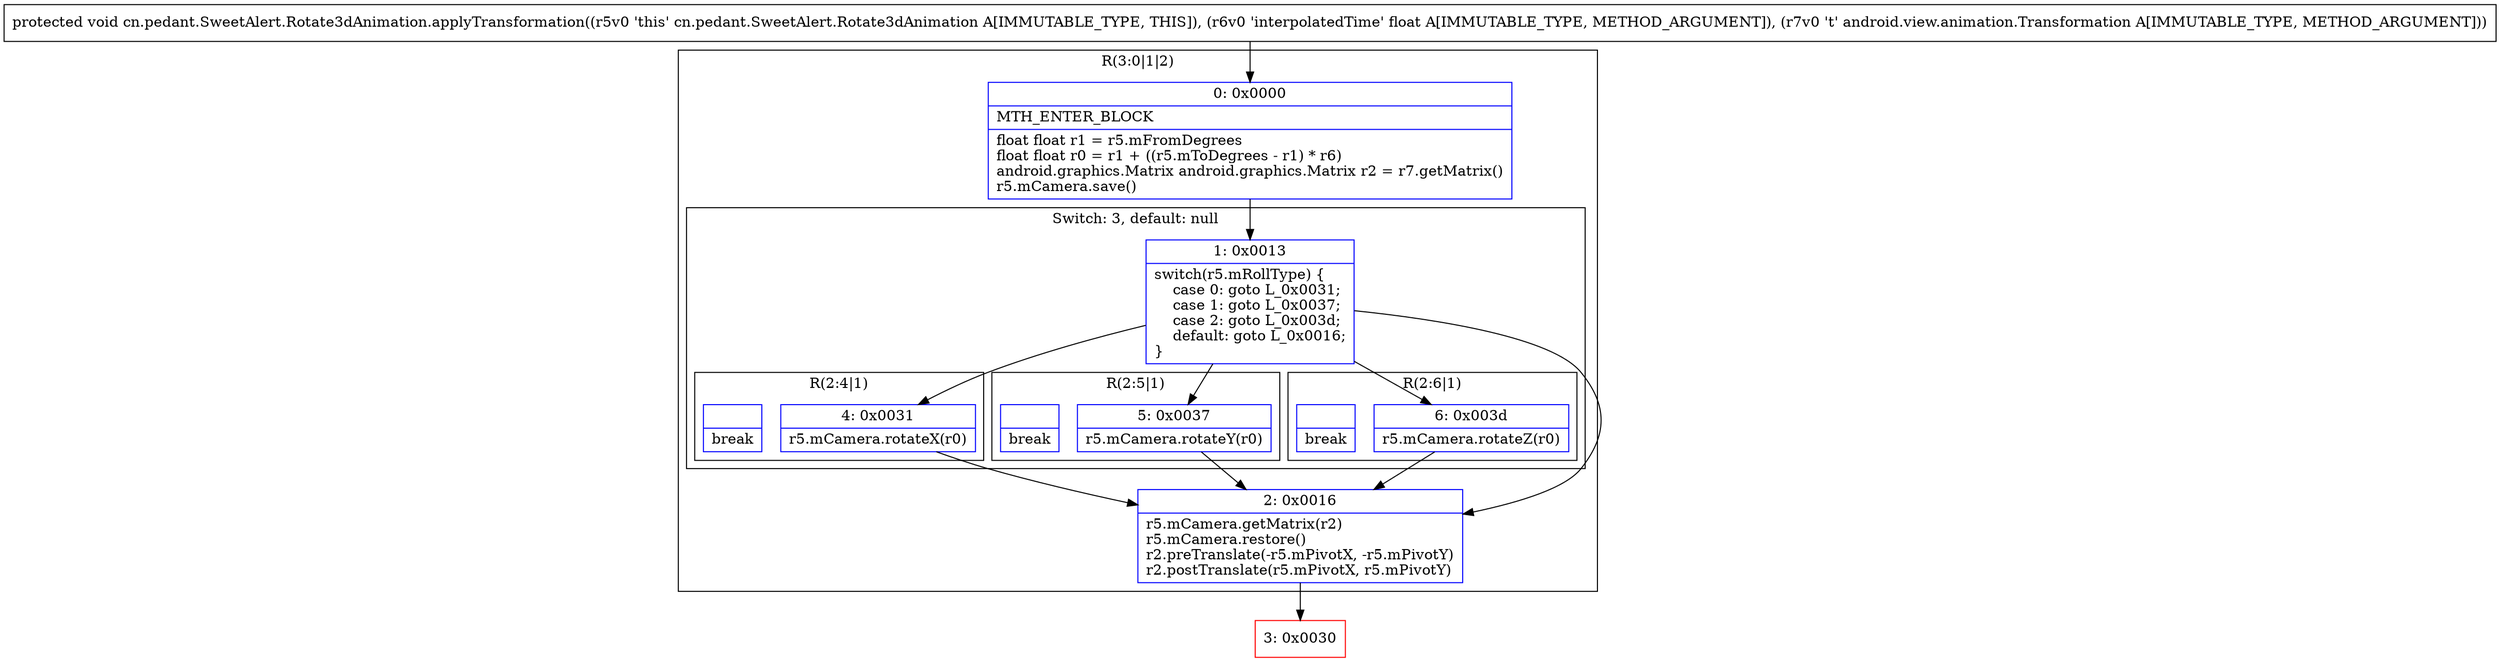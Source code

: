 digraph "CFG forcn.pedant.SweetAlert.Rotate3dAnimation.applyTransformation(FLandroid\/view\/animation\/Transformation;)V" {
subgraph cluster_Region_843040918 {
label = "R(3:0|1|2)";
node [shape=record,color=blue];
Node_0 [shape=record,label="{0\:\ 0x0000|MTH_ENTER_BLOCK\l|float float r1 = r5.mFromDegrees\lfloat float r0 = r1 + ((r5.mToDegrees \- r1) * r6)\landroid.graphics.Matrix android.graphics.Matrix r2 = r7.getMatrix()\lr5.mCamera.save()\l}"];
subgraph cluster_SwitchRegion_2074484025 {
label = "Switch: 3, default: null";
node [shape=record,color=blue];
Node_1 [shape=record,label="{1\:\ 0x0013|switch(r5.mRollType) \{\l    case 0: goto L_0x0031;\l    case 1: goto L_0x0037;\l    case 2: goto L_0x003d;\l    default: goto L_0x0016;\l\}\l}"];
subgraph cluster_Region_1177048503 {
label = "R(2:4|1)";
node [shape=record,color=blue];
Node_4 [shape=record,label="{4\:\ 0x0031|r5.mCamera.rotateX(r0)\l}"];
Node_InsnContainer_505034513 [shape=record,label="{|break\l}"];
}
subgraph cluster_Region_618272294 {
label = "R(2:5|1)";
node [shape=record,color=blue];
Node_5 [shape=record,label="{5\:\ 0x0037|r5.mCamera.rotateY(r0)\l}"];
Node_InsnContainer_1198048257 [shape=record,label="{|break\l}"];
}
subgraph cluster_Region_1639320539 {
label = "R(2:6|1)";
node [shape=record,color=blue];
Node_6 [shape=record,label="{6\:\ 0x003d|r5.mCamera.rotateZ(r0)\l}"];
Node_InsnContainer_815735152 [shape=record,label="{|break\l}"];
}
}
Node_2 [shape=record,label="{2\:\ 0x0016|r5.mCamera.getMatrix(r2)\lr5.mCamera.restore()\lr2.preTranslate(\-r5.mPivotX, \-r5.mPivotY)\lr2.postTranslate(r5.mPivotX, r5.mPivotY)\l}"];
}
Node_3 [shape=record,color=red,label="{3\:\ 0x0030}"];
MethodNode[shape=record,label="{protected void cn.pedant.SweetAlert.Rotate3dAnimation.applyTransformation((r5v0 'this' cn.pedant.SweetAlert.Rotate3dAnimation A[IMMUTABLE_TYPE, THIS]), (r6v0 'interpolatedTime' float A[IMMUTABLE_TYPE, METHOD_ARGUMENT]), (r7v0 't' android.view.animation.Transformation A[IMMUTABLE_TYPE, METHOD_ARGUMENT])) }"];
MethodNode -> Node_0;
Node_0 -> Node_1;
Node_1 -> Node_2;
Node_1 -> Node_4;
Node_1 -> Node_5;
Node_1 -> Node_6;
Node_4 -> Node_2;
Node_5 -> Node_2;
Node_6 -> Node_2;
Node_2 -> Node_3;
}


